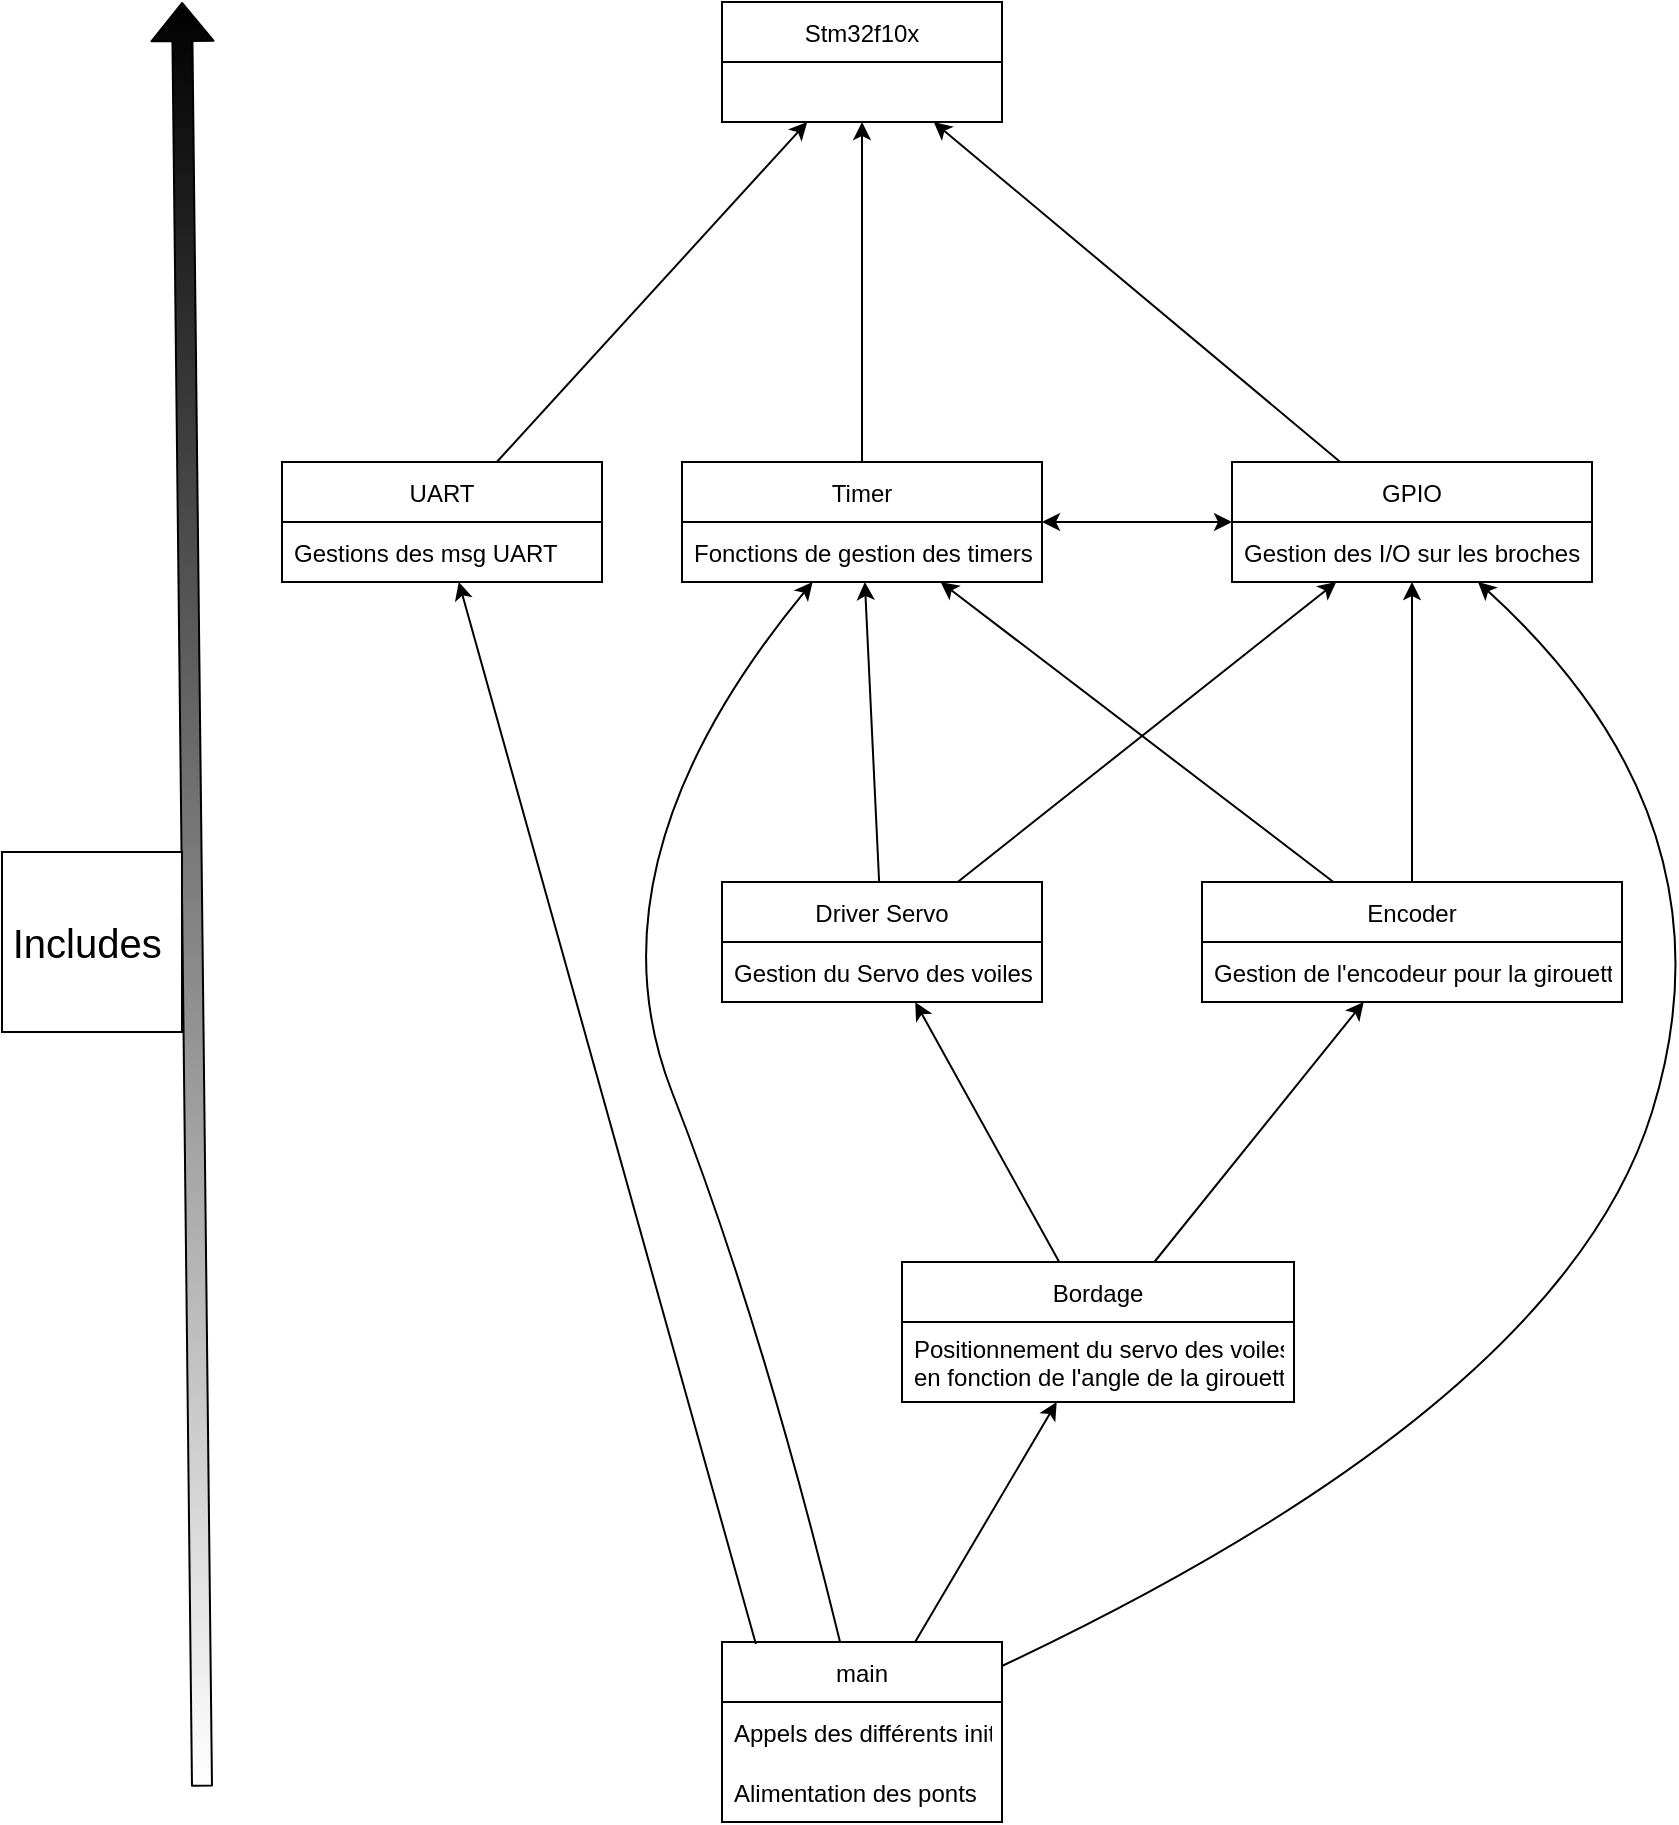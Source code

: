 <mxfile version="13.10.6" type="github">
  <diagram id="9-0JO3n-ouxrqmlGCKBQ" name="Page-1">
    <mxGraphModel dx="2557" dy="893" grid="1" gridSize="10" guides="1" tooltips="1" connect="1" arrows="1" fold="1" page="1" pageScale="1" pageWidth="827" pageHeight="1169" math="0" shadow="0">
      <root>
        <mxCell id="0" />
        <mxCell id="1" parent="0" />
        <mxCell id="tb1i-D-Y2Vd4ytj9hltP-1" value="Timer" style="swimlane;fontStyle=0;childLayout=stackLayout;horizontal=1;startSize=30;horizontalStack=0;resizeParent=1;resizeParentMax=0;resizeLast=0;collapsible=1;marginBottom=0;" parent="1" vertex="1">
          <mxGeometry x="280" y="330" width="180" height="60" as="geometry" />
        </mxCell>
        <mxCell id="tb1i-D-Y2Vd4ytj9hltP-3" value="Fonctions de gestion des timers" style="text;strokeColor=none;fillColor=none;align=left;verticalAlign=middle;spacingLeft=4;spacingRight=4;overflow=hidden;points=[[0,0.5],[1,0.5]];portConstraint=eastwest;rotatable=0;" parent="tb1i-D-Y2Vd4ytj9hltP-1" vertex="1">
          <mxGeometry y="30" width="180" height="30" as="geometry" />
        </mxCell>
        <mxCell id="tb1i-D-Y2Vd4ytj9hltP-5" value="GPIO" style="swimlane;fontStyle=0;childLayout=stackLayout;horizontal=1;startSize=30;horizontalStack=0;resizeParent=1;resizeParentMax=0;resizeLast=0;collapsible=1;marginBottom=0;" parent="1" vertex="1">
          <mxGeometry x="555" y="330" width="180" height="60" as="geometry" />
        </mxCell>
        <mxCell id="tb1i-D-Y2Vd4ytj9hltP-7" value="Gestion des I/O sur les broches" style="text;strokeColor=none;fillColor=none;align=left;verticalAlign=middle;spacingLeft=4;spacingRight=4;overflow=hidden;points=[[0,0.5],[1,0.5]];portConstraint=eastwest;rotatable=0;horizontal=1;" parent="tb1i-D-Y2Vd4ytj9hltP-5" vertex="1">
          <mxGeometry y="30" width="180" height="30" as="geometry" />
        </mxCell>
        <mxCell id="tb1i-D-Y2Vd4ytj9hltP-12" value="Driver Servo" style="swimlane;fontStyle=0;childLayout=stackLayout;horizontal=1;startSize=30;horizontalStack=0;resizeParent=1;resizeParentMax=0;resizeLast=0;collapsible=1;marginBottom=0;" parent="1" vertex="1">
          <mxGeometry x="300" y="540" width="160" height="60" as="geometry" />
        </mxCell>
        <mxCell id="tb1i-D-Y2Vd4ytj9hltP-14" value="Gestion du Servo des voiles" style="text;strokeColor=none;fillColor=none;align=left;verticalAlign=middle;spacingLeft=4;spacingRight=4;overflow=hidden;points=[[0,0.5],[1,0.5]];portConstraint=eastwest;rotatable=0;" parent="tb1i-D-Y2Vd4ytj9hltP-12" vertex="1">
          <mxGeometry y="30" width="160" height="30" as="geometry" />
        </mxCell>
        <mxCell id="tb1i-D-Y2Vd4ytj9hltP-15" value="Encoder" style="swimlane;fontStyle=0;childLayout=stackLayout;horizontal=1;startSize=30;horizontalStack=0;resizeParent=1;resizeParentMax=0;resizeLast=0;collapsible=1;marginBottom=0;" parent="1" vertex="1">
          <mxGeometry x="540" y="540" width="210" height="60" as="geometry" />
        </mxCell>
        <mxCell id="tb1i-D-Y2Vd4ytj9hltP-17" value="Gestion de l&#39;encodeur pour la girouette" style="text;strokeColor=none;fillColor=none;align=left;verticalAlign=middle;spacingLeft=4;spacingRight=4;overflow=hidden;points=[[0,0.5],[1,0.5]];portConstraint=eastwest;rotatable=0;" parent="tb1i-D-Y2Vd4ytj9hltP-15" vertex="1">
          <mxGeometry y="30" width="210" height="30" as="geometry" />
        </mxCell>
        <mxCell id="tb1i-D-Y2Vd4ytj9hltP-18" value="" style="endArrow=classic;html=1;rounded=0;" parent="1" source="tb1i-D-Y2Vd4ytj9hltP-12" target="tb1i-D-Y2Vd4ytj9hltP-5" edge="1">
          <mxGeometry width="50" height="50" relative="1" as="geometry">
            <mxPoint x="590" y="480" as="sourcePoint" />
            <mxPoint x="640" y="430" as="targetPoint" />
          </mxGeometry>
        </mxCell>
        <mxCell id="tb1i-D-Y2Vd4ytj9hltP-19" value="" style="endArrow=classic;html=1;rounded=0;" parent="1" source="tb1i-D-Y2Vd4ytj9hltP-15" target="tb1i-D-Y2Vd4ytj9hltP-5" edge="1">
          <mxGeometry width="50" height="50" relative="1" as="geometry">
            <mxPoint x="590" y="480" as="sourcePoint" />
            <mxPoint x="640" y="430" as="targetPoint" />
          </mxGeometry>
        </mxCell>
        <mxCell id="tb1i-D-Y2Vd4ytj9hltP-20" value="Bordage" style="swimlane;fontStyle=0;childLayout=stackLayout;horizontal=1;startSize=30;horizontalStack=0;resizeParent=1;resizeParentMax=0;resizeLast=0;collapsible=1;marginBottom=0;" parent="1" vertex="1">
          <mxGeometry x="390" y="730" width="196" height="70" as="geometry" />
        </mxCell>
        <mxCell id="tb1i-D-Y2Vd4ytj9hltP-22" value="Positionnement du servo des voiles&#xa;en fonction de l&#39;angle de la girouette" style="text;strokeColor=none;fillColor=none;align=left;verticalAlign=middle;spacingLeft=4;spacingRight=4;overflow=hidden;points=[[0,0.5],[1,0.5]];portConstraint=eastwest;rotatable=0;" parent="tb1i-D-Y2Vd4ytj9hltP-20" vertex="1">
          <mxGeometry y="30" width="196" height="40" as="geometry" />
        </mxCell>
        <mxCell id="tb1i-D-Y2Vd4ytj9hltP-23" value="" style="endArrow=classic;html=1;rounded=0;" parent="1" source="tb1i-D-Y2Vd4ytj9hltP-20" target="tb1i-D-Y2Vd4ytj9hltP-12" edge="1">
          <mxGeometry width="50" height="50" relative="1" as="geometry">
            <mxPoint x="590" y="630" as="sourcePoint" />
            <mxPoint x="640" y="580" as="targetPoint" />
          </mxGeometry>
        </mxCell>
        <mxCell id="tb1i-D-Y2Vd4ytj9hltP-24" value="" style="endArrow=classic;html=1;rounded=0;" parent="1" source="tb1i-D-Y2Vd4ytj9hltP-20" target="tb1i-D-Y2Vd4ytj9hltP-15" edge="1">
          <mxGeometry width="50" height="50" relative="1" as="geometry">
            <mxPoint x="586.842" y="720" as="sourcePoint" />
            <mxPoint x="513.158" y="620" as="targetPoint" />
          </mxGeometry>
        </mxCell>
        <mxCell id="tb1i-D-Y2Vd4ytj9hltP-25" value="" style="endArrow=classic;startArrow=classic;html=1;rounded=0;" parent="1" source="tb1i-D-Y2Vd4ytj9hltP-1" target="tb1i-D-Y2Vd4ytj9hltP-5" edge="1">
          <mxGeometry width="50" height="50" relative="1" as="geometry">
            <mxPoint x="390" y="370" as="sourcePoint" />
            <mxPoint x="440" y="320" as="targetPoint" />
          </mxGeometry>
        </mxCell>
        <mxCell id="tb1i-D-Y2Vd4ytj9hltP-26" value="" style="endArrow=classic;html=1;rounded=0;" parent="1" source="tb1i-D-Y2Vd4ytj9hltP-15" target="tb1i-D-Y2Vd4ytj9hltP-1" edge="1">
          <mxGeometry width="50" height="50" relative="1" as="geometry">
            <mxPoint x="620" y="550" as="sourcePoint" />
            <mxPoint x="620" y="430" as="targetPoint" />
          </mxGeometry>
        </mxCell>
        <mxCell id="tb1i-D-Y2Vd4ytj9hltP-27" value="" style="endArrow=classic;html=1;rounded=0;" parent="1" source="tb1i-D-Y2Vd4ytj9hltP-12" target="tb1i-D-Y2Vd4ytj9hltP-1" edge="1">
          <mxGeometry width="50" height="50" relative="1" as="geometry">
            <mxPoint x="568.571" y="550" as="sourcePoint" />
            <mxPoint x="431.429" y="430" as="targetPoint" />
          </mxGeometry>
        </mxCell>
        <mxCell id="tb1i-D-Y2Vd4ytj9hltP-28" value="Stm32f10x" style="swimlane;fontStyle=0;childLayout=stackLayout;horizontal=1;startSize=30;horizontalStack=0;resizeParent=1;resizeParentMax=0;resizeLast=0;collapsible=1;marginBottom=0;" parent="1" vertex="1">
          <mxGeometry x="300" y="100" width="140" height="60" as="geometry" />
        </mxCell>
        <mxCell id="tb1i-D-Y2Vd4ytj9hltP-31" value="" style="endArrow=classic;html=1;rounded=0;" parent="1" source="tb1i-D-Y2Vd4ytj9hltP-1" target="tb1i-D-Y2Vd4ytj9hltP-28" edge="1">
          <mxGeometry width="50" height="50" relative="1" as="geometry">
            <mxPoint x="390" y="520" as="sourcePoint" />
            <mxPoint x="440" y="470" as="targetPoint" />
          </mxGeometry>
        </mxCell>
        <mxCell id="tb1i-D-Y2Vd4ytj9hltP-32" value="" style="endArrow=classic;html=1;rounded=0;" parent="1" source="tb1i-D-Y2Vd4ytj9hltP-5" target="tb1i-D-Y2Vd4ytj9hltP-28" edge="1">
          <mxGeometry width="50" height="50" relative="1" as="geometry">
            <mxPoint x="380" y="340" as="sourcePoint" />
            <mxPoint x="380" y="200" as="targetPoint" />
          </mxGeometry>
        </mxCell>
        <mxCell id="tb1i-D-Y2Vd4ytj9hltP-33" value="main" style="swimlane;fontStyle=0;childLayout=stackLayout;horizontal=1;startSize=30;horizontalStack=0;resizeParent=1;resizeParentMax=0;resizeLast=0;collapsible=1;marginBottom=0;" parent="1" vertex="1">
          <mxGeometry x="300" y="920" width="140" height="90" as="geometry" />
        </mxCell>
        <mxCell id="tb1i-D-Y2Vd4ytj9hltP-34" value="Appels des différents init" style="text;strokeColor=none;fillColor=none;align=left;verticalAlign=middle;spacingLeft=4;spacingRight=4;overflow=hidden;points=[[0,0.5],[1,0.5]];portConstraint=eastwest;rotatable=0;" parent="tb1i-D-Y2Vd4ytj9hltP-33" vertex="1">
          <mxGeometry y="30" width="140" height="30" as="geometry" />
        </mxCell>
        <mxCell id="tb1i-D-Y2Vd4ytj9hltP-35" value="Alimentation des ponts" style="text;strokeColor=none;fillColor=none;align=left;verticalAlign=middle;spacingLeft=4;spacingRight=4;overflow=hidden;points=[[0,0.5],[1,0.5]];portConstraint=eastwest;rotatable=0;" parent="tb1i-D-Y2Vd4ytj9hltP-33" vertex="1">
          <mxGeometry y="60" width="140" height="30" as="geometry" />
        </mxCell>
        <mxCell id="tb1i-D-Y2Vd4ytj9hltP-36" value="UART" style="swimlane;fontStyle=0;childLayout=stackLayout;horizontal=1;startSize=30;horizontalStack=0;resizeParent=1;resizeParentMax=0;resizeLast=0;collapsible=1;marginBottom=0;" parent="1" vertex="1">
          <mxGeometry x="80" y="330" width="160" height="60" as="geometry" />
        </mxCell>
        <mxCell id="tb1i-D-Y2Vd4ytj9hltP-37" value="Gestions des msg UART" style="text;strokeColor=none;fillColor=none;align=left;verticalAlign=middle;spacingLeft=4;spacingRight=4;overflow=hidden;points=[[0,0.5],[1,0.5]];portConstraint=eastwest;rotatable=0;" parent="tb1i-D-Y2Vd4ytj9hltP-36" vertex="1">
          <mxGeometry y="30" width="160" height="30" as="geometry" />
        </mxCell>
        <mxCell id="tb1i-D-Y2Vd4ytj9hltP-39" value="" style="endArrow=classic;html=1;rounded=0;" parent="1" source="tb1i-D-Y2Vd4ytj9hltP-33" target="tb1i-D-Y2Vd4ytj9hltP-20" edge="1">
          <mxGeometry width="50" height="50" relative="1" as="geometry">
            <mxPoint x="390" y="730" as="sourcePoint" />
            <mxPoint x="440" y="680" as="targetPoint" />
          </mxGeometry>
        </mxCell>
        <mxCell id="tb1i-D-Y2Vd4ytj9hltP-40" value="" style="endArrow=classic;html=1;rounded=0;exitX=0.121;exitY=0.011;exitDx=0;exitDy=0;exitPerimeter=0;" parent="1" source="tb1i-D-Y2Vd4ytj9hltP-33" target="tb1i-D-Y2Vd4ytj9hltP-36" edge="1">
          <mxGeometry width="50" height="50" relative="1" as="geometry">
            <mxPoint x="407" y="930" as="sourcePoint" />
            <mxPoint x="467" y="830" as="targetPoint" />
          </mxGeometry>
        </mxCell>
        <mxCell id="tb1i-D-Y2Vd4ytj9hltP-41" value="" style="curved=1;endArrow=classic;html=1;rounded=0;" parent="1" source="tb1i-D-Y2Vd4ytj9hltP-33" target="tb1i-D-Y2Vd4ytj9hltP-1" edge="1">
          <mxGeometry width="50" height="50" relative="1" as="geometry">
            <mxPoint x="390" y="730" as="sourcePoint" />
            <mxPoint x="440" y="680" as="targetPoint" />
            <Array as="points">
              <mxPoint x="320" y="760" />
              <mxPoint x="230" y="530" />
            </Array>
          </mxGeometry>
        </mxCell>
        <mxCell id="tb1i-D-Y2Vd4ytj9hltP-42" value="" style="curved=1;endArrow=classic;html=1;rounded=0;" parent="1" source="tb1i-D-Y2Vd4ytj9hltP-33" target="tb1i-D-Y2Vd4ytj9hltP-5" edge="1">
          <mxGeometry width="50" height="50" relative="1" as="geometry">
            <mxPoint x="369.024" y="930" as="sourcePoint" />
            <mxPoint x="339.355" y="430" as="targetPoint" />
            <Array as="points">
              <mxPoint x="720" y="800" />
              <mxPoint x="810" y="510" />
            </Array>
          </mxGeometry>
        </mxCell>
        <mxCell id="fXgf6IRtwpxsvi66_ALu-3" value="" style="endArrow=classic;html=1;" edge="1" parent="1" source="tb1i-D-Y2Vd4ytj9hltP-36" target="tb1i-D-Y2Vd4ytj9hltP-28">
          <mxGeometry width="50" height="50" relative="1" as="geometry">
            <mxPoint x="320" y="280" as="sourcePoint" />
            <mxPoint x="370" y="230" as="targetPoint" />
          </mxGeometry>
        </mxCell>
        <mxCell id="fXgf6IRtwpxsvi66_ALu-8" value="" style="group" vertex="1" connectable="0" parent="1">
          <mxGeometry x="-60" y="99.998" width="100" height="892.353" as="geometry" />
        </mxCell>
        <mxCell id="fXgf6IRtwpxsvi66_ALu-4" value="" style="shape=flexArrow;endArrow=classic;html=1;fillColor=#ffffff;gradientDirection=north;gradientColor=#000000;" edge="1" parent="fXgf6IRtwpxsvi66_ALu-8">
          <mxGeometry width="50" height="50" relative="1" as="geometry">
            <mxPoint x="100" y="892.353" as="sourcePoint" />
            <mxPoint x="90" as="targetPoint" />
          </mxGeometry>
        </mxCell>
        <mxCell id="fXgf6IRtwpxsvi66_ALu-6" value="&amp;nbsp;&lt;font style=&quot;font-size: 20px&quot;&gt;Includes&lt;/font&gt;" style="whiteSpace=wrap;html=1;aspect=fixed;align=left;" vertex="1" parent="fXgf6IRtwpxsvi66_ALu-8">
          <mxGeometry y="425.002" width="90" height="90" as="geometry" />
        </mxCell>
      </root>
    </mxGraphModel>
  </diagram>
</mxfile>

